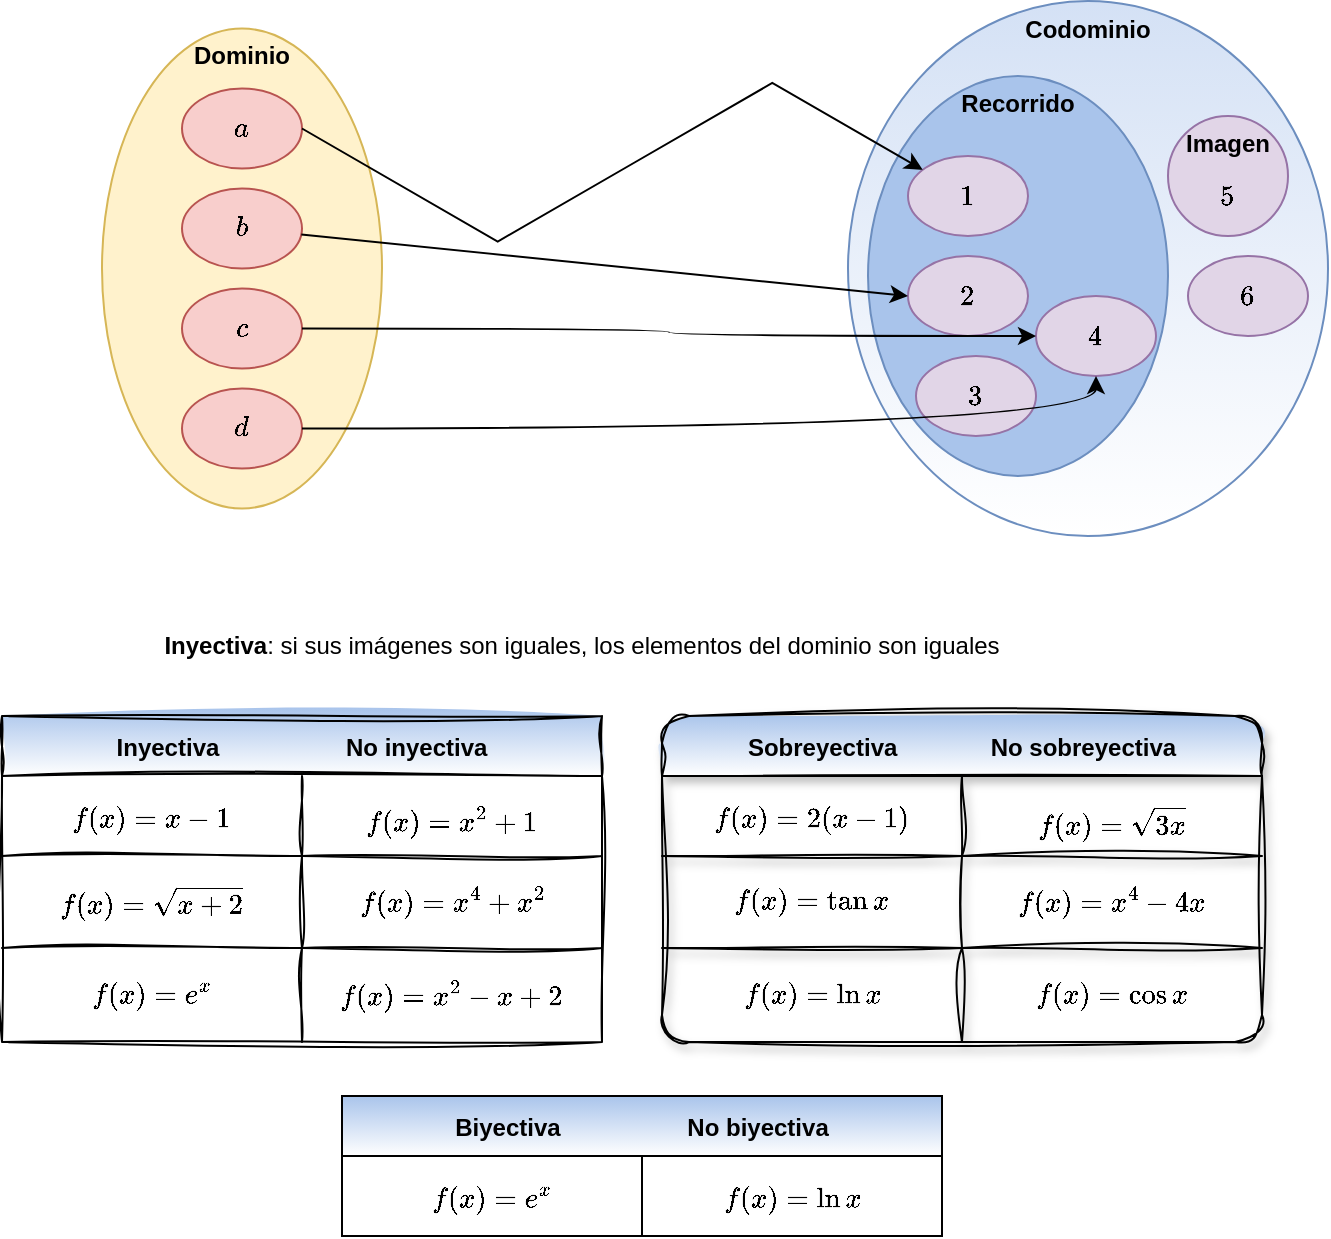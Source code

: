 <mxfile version="20.8.10" type="device"><diagram name="Page-1" id="YgfplKHu5TzLv5lGtQPQ"><mxGraphModel dx="1578" dy="562" grid="1" gridSize="10" guides="1" tooltips="1" connect="1" arrows="1" fold="1" page="1" pageScale="1" pageWidth="827" pageHeight="1169" math="1" shadow="0"><root><mxCell id="0"/><mxCell id="1" parent="0"/><mxCell id="r4YZNgVs-hlcIWwmeyCH-10" value="" style="group" parent="1" vertex="1" connectable="0"><mxGeometry x="-130" y="86.25" width="190" height="240" as="geometry"/></mxCell><mxCell id="FukbQYBmTydqzbWkxNTt-1" value="&lt;b&gt;Dominio&lt;/b&gt;" style="ellipse;whiteSpace=wrap;html=1;shadow=0;fillColor=#fff2cc;strokeColor=#d6b656;verticalAlign=top;" parent="r4YZNgVs-hlcIWwmeyCH-10" vertex="1"><mxGeometry x="50" width="140" height="240" as="geometry"/></mxCell><mxCell id="r4YZNgVs-hlcIWwmeyCH-9" value="" style="group" parent="r4YZNgVs-hlcIWwmeyCH-10" vertex="1" connectable="0"><mxGeometry x="20" y="30" width="130" height="190" as="geometry"/></mxCell><mxCell id="FukbQYBmTydqzbWkxNTt-5" value="$$a$$" style="ellipse;whiteSpace=wrap;html=1;shadow=0;sketch=0;fillColor=#f8cecc;strokeColor=#b85450;" parent="r4YZNgVs-hlcIWwmeyCH-9" vertex="1"><mxGeometry x="70" width="60" height="40" as="geometry"/></mxCell><mxCell id="FukbQYBmTydqzbWkxNTt-6" value="$$b$$" style="ellipse;whiteSpace=wrap;html=1;shadow=0;sketch=0;fillColor=#f8cecc;strokeColor=#b85450;" parent="r4YZNgVs-hlcIWwmeyCH-9" vertex="1"><mxGeometry x="70" y="50" width="60" height="40" as="geometry"/></mxCell><mxCell id="FukbQYBmTydqzbWkxNTt-15" value="$$d$$" style="ellipse;whiteSpace=wrap;html=1;shadow=0;sketch=0;fillColor=#f8cecc;strokeColor=#b85450;" parent="r4YZNgVs-hlcIWwmeyCH-9" vertex="1"><mxGeometry x="70" y="150" width="60" height="40" as="geometry"/></mxCell><mxCell id="FukbQYBmTydqzbWkxNTt-7" value="$$c$$" style="ellipse;whiteSpace=wrap;html=1;shadow=0;sketch=0;fillColor=#f8cecc;strokeColor=#b85450;" parent="r4YZNgVs-hlcIWwmeyCH-10" vertex="1"><mxGeometry x="90" y="130" width="60" height="40" as="geometry"/></mxCell><mxCell id="r4YZNgVs-hlcIWwmeyCH-16" value="" style="group" parent="1" vertex="1" connectable="0"><mxGeometry x="100" y="310" height="25" as="geometry"/></mxCell><mxCell id="r4YZNgVs-hlcIWwmeyCH-21" value="" style="group;sketch=1;curveFitting=1;jiggle=2;" parent="1" vertex="1" connectable="0"><mxGeometry x="293" y="72.5" width="240" height="267.5" as="geometry"/></mxCell><mxCell id="r4YZNgVs-hlcIWwmeyCH-14" value="Codominio" style="ellipse;whiteSpace=wrap;html=1;verticalAlign=top;fontStyle=1;fillColor=#D4E1F5;strokeColor=#6c8ebf;gradientColor=#FFFFFF;" parent="r4YZNgVs-hlcIWwmeyCH-21" vertex="1"><mxGeometry width="240" height="267.5" as="geometry"/></mxCell><mxCell id="r4YZNgVs-hlcIWwmeyCH-19" value="" style="group" parent="r4YZNgVs-hlcIWwmeyCH-21" vertex="1" connectable="0"><mxGeometry x="154" y="57.5" width="76" height="110" as="geometry"/></mxCell><mxCell id="r4YZNgVs-hlcIWwmeyCH-6" value="$$6$$" style="ellipse;whiteSpace=wrap;html=1;shadow=0;sketch=0;fillColor=#e1d5e7;strokeColor=#9673a6;gradientColor=none;" parent="r4YZNgVs-hlcIWwmeyCH-19" vertex="1"><mxGeometry x="16" y="70" width="60" height="40" as="geometry"/></mxCell><mxCell id="r4YZNgVs-hlcIWwmeyCH-20" value="" style="group;sketch=1;curveFitting=1;jiggle=2;" parent="r4YZNgVs-hlcIWwmeyCH-21" vertex="1" connectable="0"><mxGeometry x="10" y="37.5" width="150" height="200" as="geometry"/></mxCell><mxCell id="FukbQYBmTydqzbWkxNTt-3" value="&lt;b&gt;Recorrido&lt;/b&gt;" style="ellipse;whiteSpace=wrap;html=1;shadow=0;fillColor=#A9C4EB;strokeColor=#6c8ebf;verticalAlign=top;" parent="r4YZNgVs-hlcIWwmeyCH-20" vertex="1"><mxGeometry width="150" height="200" as="geometry"/></mxCell><mxCell id="r4YZNgVs-hlcIWwmeyCH-18" value="" style="group" parent="r4YZNgVs-hlcIWwmeyCH-20" vertex="1" connectable="0"><mxGeometry x="20" y="40" width="120" height="140" as="geometry"/></mxCell><mxCell id="FukbQYBmTydqzbWkxNTt-16" value="$$4$$" style="ellipse;whiteSpace=wrap;html=1;shadow=0;sketch=0;fillColor=#e1d5e7;strokeColor=#9673a6;" parent="r4YZNgVs-hlcIWwmeyCH-18" vertex="1"><mxGeometry x="64" y="70" width="60" height="40" as="geometry"/></mxCell><mxCell id="FukbQYBmTydqzbWkxNTt-10" value="$$3$$" style="ellipse;whiteSpace=wrap;html=1;shadow=0;sketch=0;fillColor=#e1d5e7;strokeColor=#9673a6;" parent="r4YZNgVs-hlcIWwmeyCH-18" vertex="1"><mxGeometry x="4" y="100" width="60" height="40" as="geometry"/></mxCell><mxCell id="FukbQYBmTydqzbWkxNTt-9" value="$$2$$" style="ellipse;whiteSpace=wrap;html=1;shadow=0;sketch=0;fillColor=#e1d5e7;strokeColor=#9673a6;" parent="r4YZNgVs-hlcIWwmeyCH-18" vertex="1"><mxGeometry y="50" width="60" height="40" as="geometry"/></mxCell><mxCell id="FukbQYBmTydqzbWkxNTt-8" value="$$1$$" style="ellipse;whiteSpace=wrap;html=1;shadow=0;sketch=0;fillColor=#e1d5e7;strokeColor=#9673a6;" parent="r4YZNgVs-hlcIWwmeyCH-18" vertex="1"><mxGeometry width="60" height="40" as="geometry"/></mxCell><mxCell id="r4YZNgVs-hlcIWwmeyCH-5" value="&lt;b&gt;Imagen&lt;/b&gt; $$5$$" style="ellipse;whiteSpace=wrap;html=1;shadow=0;sketch=0;fillColor=#e1d5e7;strokeColor=#9673a6;verticalAlign=top;" parent="r4YZNgVs-hlcIWwmeyCH-21" vertex="1"><mxGeometry x="160" y="57.5" width="60" height="60" as="geometry"/></mxCell><mxCell id="FukbQYBmTydqzbWkxNTt-11" style="edgeStyle=isometricEdgeStyle;rounded=0;orthogonalLoop=1;jettySize=auto;html=1;exitX=1;exitY=0.5;exitDx=0;exitDy=0;elbow=vertical;" parent="1" source="FukbQYBmTydqzbWkxNTt-5" target="FukbQYBmTydqzbWkxNTt-8" edge="1"><mxGeometry relative="1" as="geometry"/></mxCell><mxCell id="FukbQYBmTydqzbWkxNTt-12" style="rounded=0;orthogonalLoop=1;jettySize=auto;html=1;entryX=0;entryY=0.5;entryDx=0;entryDy=0;" parent="1" source="FukbQYBmTydqzbWkxNTt-6" target="FukbQYBmTydqzbWkxNTt-9" edge="1"><mxGeometry relative="1" as="geometry"/></mxCell><mxCell id="FukbQYBmTydqzbWkxNTt-13" style="edgeStyle=orthogonalEdgeStyle;rounded=0;orthogonalLoop=1;jettySize=auto;html=1;exitX=1;exitY=0.5;exitDx=0;exitDy=0;curved=1;" parent="1" source="FukbQYBmTydqzbWkxNTt-7" target="FukbQYBmTydqzbWkxNTt-16" edge="1"><mxGeometry relative="1" as="geometry"/></mxCell><mxCell id="FukbQYBmTydqzbWkxNTt-17" style="rounded=0;orthogonalLoop=1;jettySize=auto;html=1;edgeStyle=orthogonalEdgeStyle;elbow=vertical;curved=1;" parent="1" source="FukbQYBmTydqzbWkxNTt-15" target="FukbQYBmTydqzbWkxNTt-16" edge="1"><mxGeometry relative="1" as="geometry"><mxPoint x="290" y="330" as="targetPoint"/></mxGeometry></mxCell><mxCell id="r4YZNgVs-hlcIWwmeyCH-22" value="&lt;b&gt;Inyectiva&lt;/b&gt;: si sus imágenes son iguales, los elementos del dominio son iguales" style="text;html=1;strokeColor=none;fillColor=none;align=center;verticalAlign=middle;whiteSpace=wrap;rounded=0;" parent="1" vertex="1"><mxGeometry x="-110" y="380" width="540" height="30" as="geometry"/></mxCell><mxCell id="r4YZNgVs-hlcIWwmeyCH-36" value="Inyectiva                   No inyectiva" style="shape=table;startSize=30;container=1;collapsible=0;childLayout=tableLayout;fillColor=#A9C4EB;gradientColor=#FFFFFF;fontStyle=1;sketch=1;curveFitting=1;jiggle=2;" parent="1" vertex="1"><mxGeometry x="-130" y="430" width="300" height="163" as="geometry"/></mxCell><mxCell id="r4YZNgVs-hlcIWwmeyCH-37" value="" style="shape=tableRow;horizontal=0;startSize=0;swimlaneHead=0;swimlaneBody=0;strokeColor=inherit;top=0;left=0;bottom=0;right=0;collapsible=0;dropTarget=0;fillColor=none;points=[[0,0.5],[1,0.5]];portConstraint=eastwest;" parent="r4YZNgVs-hlcIWwmeyCH-36" vertex="1"><mxGeometry y="30" width="300" height="40" as="geometry"/></mxCell><mxCell id="r4YZNgVs-hlcIWwmeyCH-38" value="$$f(x) = x-1$$" style="shape=partialRectangle;html=1;whiteSpace=wrap;connectable=0;strokeColor=inherit;overflow=hidden;fillColor=none;top=0;left=0;bottom=0;right=0;pointerEvents=1;" parent="r4YZNgVs-hlcIWwmeyCH-37" vertex="1"><mxGeometry width="150" height="40" as="geometry"><mxRectangle width="150" height="40" as="alternateBounds"/></mxGeometry></mxCell><mxCell id="r4YZNgVs-hlcIWwmeyCH-39" value="$$f(x)= x^2+1$$" style="shape=partialRectangle;html=1;whiteSpace=wrap;connectable=0;strokeColor=inherit;overflow=hidden;fillColor=none;top=0;left=0;bottom=0;right=0;pointerEvents=1;" parent="r4YZNgVs-hlcIWwmeyCH-37" vertex="1"><mxGeometry x="150" width="150" height="40" as="geometry"><mxRectangle width="150" height="40" as="alternateBounds"/></mxGeometry></mxCell><mxCell id="r4YZNgVs-hlcIWwmeyCH-40" value="" style="shape=tableRow;horizontal=0;startSize=0;swimlaneHead=0;swimlaneBody=0;strokeColor=inherit;top=0;left=0;bottom=0;right=0;collapsible=0;dropTarget=0;fillColor=none;points=[[0,0.5],[1,0.5]];portConstraint=eastwest;" parent="r4YZNgVs-hlcIWwmeyCH-36" vertex="1"><mxGeometry y="70" width="300" height="46" as="geometry"/></mxCell><mxCell id="r4YZNgVs-hlcIWwmeyCH-41" value="$$f(x)= \sqrt{x+2}$$" style="shape=partialRectangle;html=1;whiteSpace=wrap;connectable=0;strokeColor=inherit;overflow=hidden;fillColor=none;top=0;left=0;bottom=0;right=0;pointerEvents=1;" parent="r4YZNgVs-hlcIWwmeyCH-40" vertex="1"><mxGeometry width="150" height="46" as="geometry"><mxRectangle width="150" height="46" as="alternateBounds"/></mxGeometry></mxCell><mxCell id="r4YZNgVs-hlcIWwmeyCH-42" value="$$f(x) = x^4+x^2$$" style="shape=partialRectangle;html=1;whiteSpace=wrap;connectable=0;strokeColor=inherit;overflow=hidden;fillColor=none;top=0;left=0;bottom=0;right=0;pointerEvents=1;" parent="r4YZNgVs-hlcIWwmeyCH-40" vertex="1"><mxGeometry x="150" width="150" height="46" as="geometry"><mxRectangle width="150" height="46" as="alternateBounds"/></mxGeometry></mxCell><mxCell id="r4YZNgVs-hlcIWwmeyCH-43" value="" style="shape=tableRow;horizontal=0;startSize=0;swimlaneHead=0;swimlaneBody=0;strokeColor=inherit;top=0;left=0;bottom=0;right=0;collapsible=0;dropTarget=0;fillColor=none;points=[[0,0.5],[1,0.5]];portConstraint=eastwest;" parent="r4YZNgVs-hlcIWwmeyCH-36" vertex="1"><mxGeometry y="116" width="300" height="47" as="geometry"/></mxCell><mxCell id="r4YZNgVs-hlcIWwmeyCH-44" value="$$f(x)=e^{x}$$" style="shape=partialRectangle;html=1;whiteSpace=wrap;connectable=0;strokeColor=inherit;overflow=hidden;fillColor=none;top=0;left=0;bottom=0;right=0;pointerEvents=1;" parent="r4YZNgVs-hlcIWwmeyCH-43" vertex="1"><mxGeometry width="150" height="47" as="geometry"><mxRectangle width="150" height="47" as="alternateBounds"/></mxGeometry></mxCell><mxCell id="r4YZNgVs-hlcIWwmeyCH-45" value="$$f(x)=x^2-x+2$$" style="shape=partialRectangle;html=1;whiteSpace=wrap;connectable=0;strokeColor=inherit;overflow=hidden;fillColor=none;top=0;left=0;bottom=0;right=0;pointerEvents=1;" parent="r4YZNgVs-hlcIWwmeyCH-43" vertex="1"><mxGeometry x="150" width="150" height="47" as="geometry"><mxRectangle width="150" height="47" as="alternateBounds"/></mxGeometry></mxCell><mxCell id="r4YZNgVs-hlcIWwmeyCH-48" value="Sobreyectiva              No sobreyectiva" style="shape=table;startSize=30;container=1;collapsible=0;childLayout=tableLayout;fillColor=#A9C4EB;gradientColor=#FFFFFF;fontStyle=1;sketch=1;curveFitting=1;jiggle=2;shadow=1;swimlaneLine=1;rounded=1;" parent="1" vertex="1"><mxGeometry x="200" y="430" width="300" height="163" as="geometry"/></mxCell><mxCell id="r4YZNgVs-hlcIWwmeyCH-49" value="" style="shape=tableRow;horizontal=0;startSize=0;swimlaneHead=0;swimlaneBody=0;strokeColor=inherit;top=0;left=0;bottom=0;right=0;collapsible=0;dropTarget=0;fillColor=none;points=[[0,0.5],[1,0.5]];portConstraint=eastwest;" parent="r4YZNgVs-hlcIWwmeyCH-48" vertex="1"><mxGeometry y="30" width="300" height="40" as="geometry"/></mxCell><mxCell id="r4YZNgVs-hlcIWwmeyCH-50" value="$$f(x) = 2(x-1)$$" style="shape=partialRectangle;html=1;whiteSpace=wrap;connectable=0;strokeColor=inherit;overflow=hidden;fillColor=none;top=0;left=0;bottom=0;right=0;pointerEvents=1;" parent="r4YZNgVs-hlcIWwmeyCH-49" vertex="1"><mxGeometry width="150" height="40" as="geometry"><mxRectangle width="150" height="40" as="alternateBounds"/></mxGeometry></mxCell><mxCell id="r4YZNgVs-hlcIWwmeyCH-51" value="$$f(x)= \sqrt{3x}$$" style="shape=partialRectangle;html=1;whiteSpace=wrap;connectable=0;strokeColor=inherit;overflow=hidden;fillColor=none;top=0;left=0;bottom=0;right=0;pointerEvents=1;" parent="r4YZNgVs-hlcIWwmeyCH-49" vertex="1"><mxGeometry x="150" width="150" height="40" as="geometry"><mxRectangle width="150" height="40" as="alternateBounds"/></mxGeometry></mxCell><mxCell id="r4YZNgVs-hlcIWwmeyCH-52" value="" style="shape=tableRow;horizontal=0;startSize=0;swimlaneHead=0;swimlaneBody=0;strokeColor=inherit;top=0;left=0;bottom=0;right=0;collapsible=0;dropTarget=0;fillColor=none;points=[[0,0.5],[1,0.5]];portConstraint=eastwest;" parent="r4YZNgVs-hlcIWwmeyCH-48" vertex="1"><mxGeometry y="70" width="300" height="46" as="geometry"/></mxCell><mxCell id="r4YZNgVs-hlcIWwmeyCH-53" value="$$f(x)= \tan x$$" style="shape=partialRectangle;html=1;whiteSpace=wrap;connectable=0;strokeColor=inherit;overflow=hidden;fillColor=none;top=0;left=0;bottom=0;right=0;pointerEvents=1;" parent="r4YZNgVs-hlcIWwmeyCH-52" vertex="1"><mxGeometry width="150" height="46" as="geometry"><mxRectangle width="150" height="46" as="alternateBounds"/></mxGeometry></mxCell><mxCell id="r4YZNgVs-hlcIWwmeyCH-54" value="$$f(x) = x^4-4x$$" style="shape=partialRectangle;html=1;whiteSpace=wrap;connectable=0;strokeColor=inherit;overflow=hidden;fillColor=none;top=0;left=0;bottom=0;right=0;pointerEvents=1;" parent="r4YZNgVs-hlcIWwmeyCH-52" vertex="1"><mxGeometry x="150" width="150" height="46" as="geometry"><mxRectangle width="150" height="46" as="alternateBounds"/></mxGeometry></mxCell><mxCell id="r4YZNgVs-hlcIWwmeyCH-55" value="" style="shape=tableRow;horizontal=0;startSize=0;swimlaneHead=0;swimlaneBody=0;strokeColor=inherit;top=0;left=0;bottom=0;right=0;collapsible=0;dropTarget=0;fillColor=none;points=[[0,0.5],[1,0.5]];portConstraint=eastwest;" parent="r4YZNgVs-hlcIWwmeyCH-48" vertex="1"><mxGeometry y="116" width="300" height="47" as="geometry"/></mxCell><mxCell id="r4YZNgVs-hlcIWwmeyCH-56" value="$$f(x)=\ln x$$" style="shape=partialRectangle;html=1;whiteSpace=wrap;connectable=0;strokeColor=inherit;overflow=hidden;fillColor=none;top=0;left=0;bottom=0;right=0;pointerEvents=1;" parent="r4YZNgVs-hlcIWwmeyCH-55" vertex="1"><mxGeometry width="150" height="47" as="geometry"><mxRectangle width="150" height="47" as="alternateBounds"/></mxGeometry></mxCell><mxCell id="r4YZNgVs-hlcIWwmeyCH-57" value="$$f(x)=\cos x$$" style="shape=partialRectangle;html=1;whiteSpace=wrap;connectable=0;strokeColor=inherit;overflow=hidden;fillColor=none;top=0;left=0;bottom=0;right=0;pointerEvents=1;" parent="r4YZNgVs-hlcIWwmeyCH-55" vertex="1"><mxGeometry x="150" width="150" height="47" as="geometry"><mxRectangle width="150" height="47" as="alternateBounds"/></mxGeometry></mxCell><mxCell id="r4YZNgVs-hlcIWwmeyCH-58" value="Biyectiva                   No biyectiva" style="shape=table;startSize=30;container=1;collapsible=0;childLayout=tableLayout;fillColor=#A9C4EB;gradientColor=#FFFFFF;fontStyle=1" parent="1" vertex="1"><mxGeometry x="40" y="620" width="300" height="70" as="geometry"/></mxCell><mxCell id="r4YZNgVs-hlcIWwmeyCH-59" value="" style="shape=tableRow;horizontal=0;startSize=0;swimlaneHead=0;swimlaneBody=0;strokeColor=inherit;top=0;left=0;bottom=0;right=0;collapsible=0;dropTarget=0;fillColor=none;points=[[0,0.5],[1,0.5]];portConstraint=eastwest;" parent="r4YZNgVs-hlcIWwmeyCH-58" vertex="1"><mxGeometry y="30" width="300" height="40" as="geometry"/></mxCell><mxCell id="r4YZNgVs-hlcIWwmeyCH-60" value="$$f(x) = e^x$$" style="shape=partialRectangle;html=1;whiteSpace=wrap;connectable=0;strokeColor=inherit;overflow=hidden;fillColor=none;top=0;left=0;bottom=0;right=0;pointerEvents=1;" parent="r4YZNgVs-hlcIWwmeyCH-59" vertex="1"><mxGeometry width="150" height="40" as="geometry"><mxRectangle width="150" height="40" as="alternateBounds"/></mxGeometry></mxCell><mxCell id="r4YZNgVs-hlcIWwmeyCH-61" value="$$f(x)= \ln x$$" style="shape=partialRectangle;html=1;whiteSpace=wrap;connectable=0;strokeColor=inherit;overflow=hidden;fillColor=none;top=0;left=0;bottom=0;right=0;pointerEvents=1;" parent="r4YZNgVs-hlcIWwmeyCH-59" vertex="1"><mxGeometry x="150" width="150" height="40" as="geometry"><mxRectangle width="150" height="40" as="alternateBounds"/></mxGeometry></mxCell></root></mxGraphModel></diagram></mxfile>
